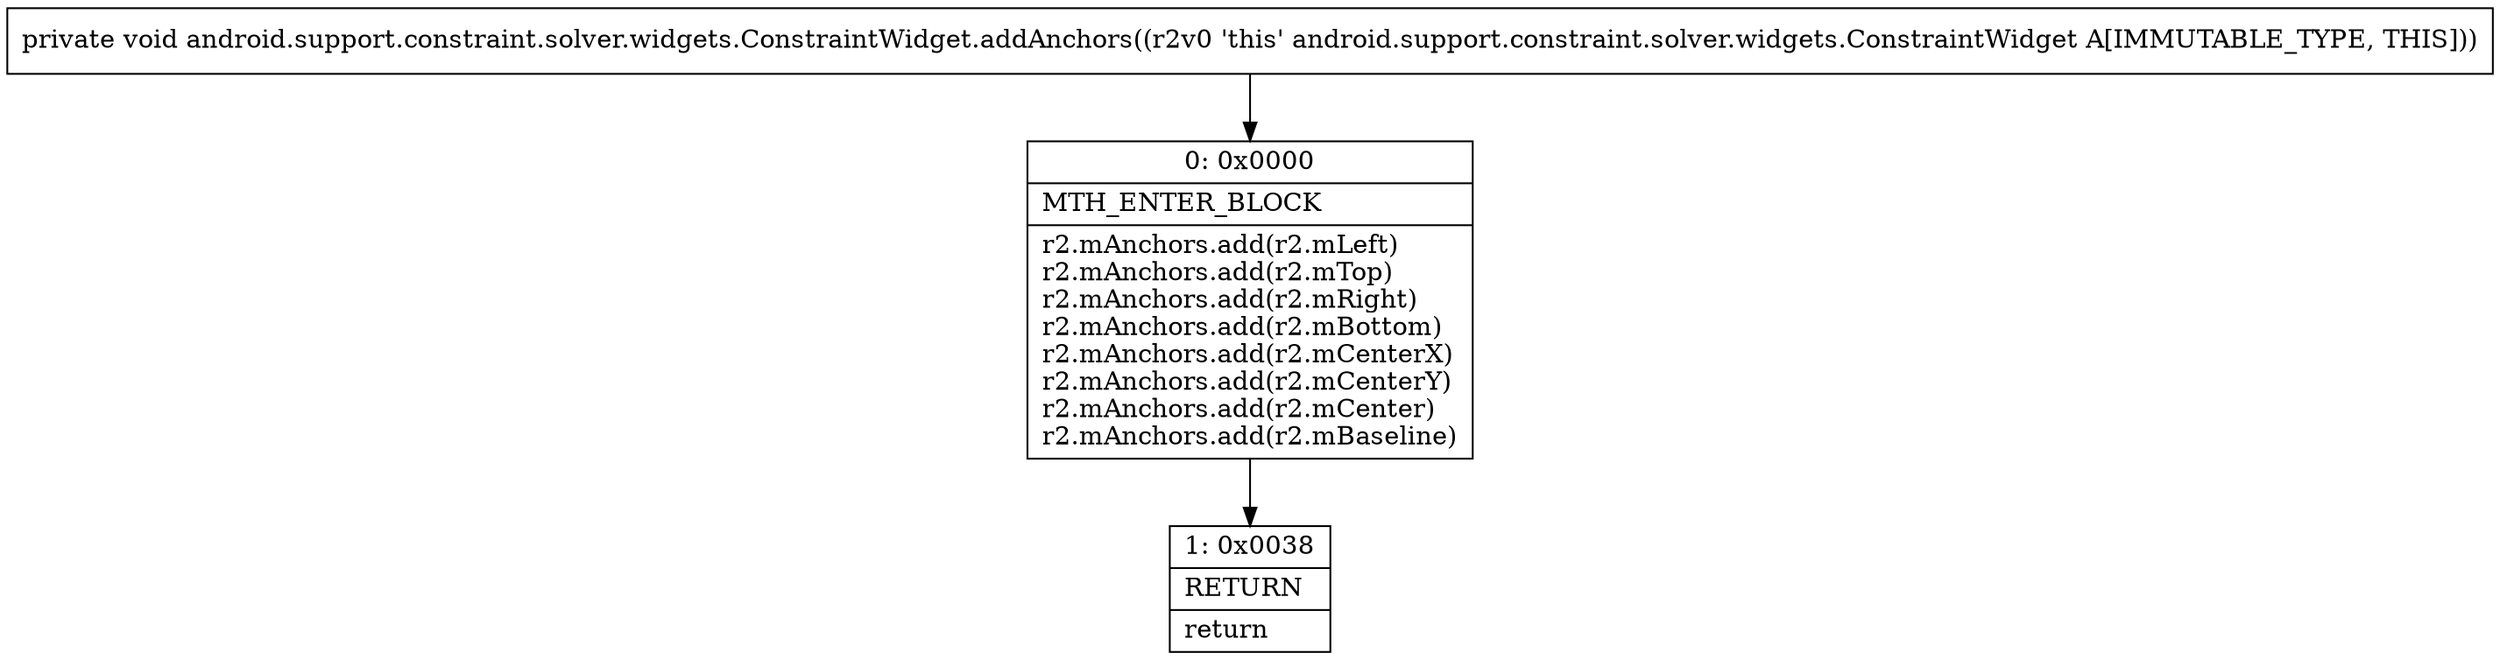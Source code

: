 digraph "CFG forandroid.support.constraint.solver.widgets.ConstraintWidget.addAnchors()V" {
Node_0 [shape=record,label="{0\:\ 0x0000|MTH_ENTER_BLOCK\l|r2.mAnchors.add(r2.mLeft)\lr2.mAnchors.add(r2.mTop)\lr2.mAnchors.add(r2.mRight)\lr2.mAnchors.add(r2.mBottom)\lr2.mAnchors.add(r2.mCenterX)\lr2.mAnchors.add(r2.mCenterY)\lr2.mAnchors.add(r2.mCenter)\lr2.mAnchors.add(r2.mBaseline)\l}"];
Node_1 [shape=record,label="{1\:\ 0x0038|RETURN\l|return\l}"];
MethodNode[shape=record,label="{private void android.support.constraint.solver.widgets.ConstraintWidget.addAnchors((r2v0 'this' android.support.constraint.solver.widgets.ConstraintWidget A[IMMUTABLE_TYPE, THIS])) }"];
MethodNode -> Node_0;
Node_0 -> Node_1;
}

